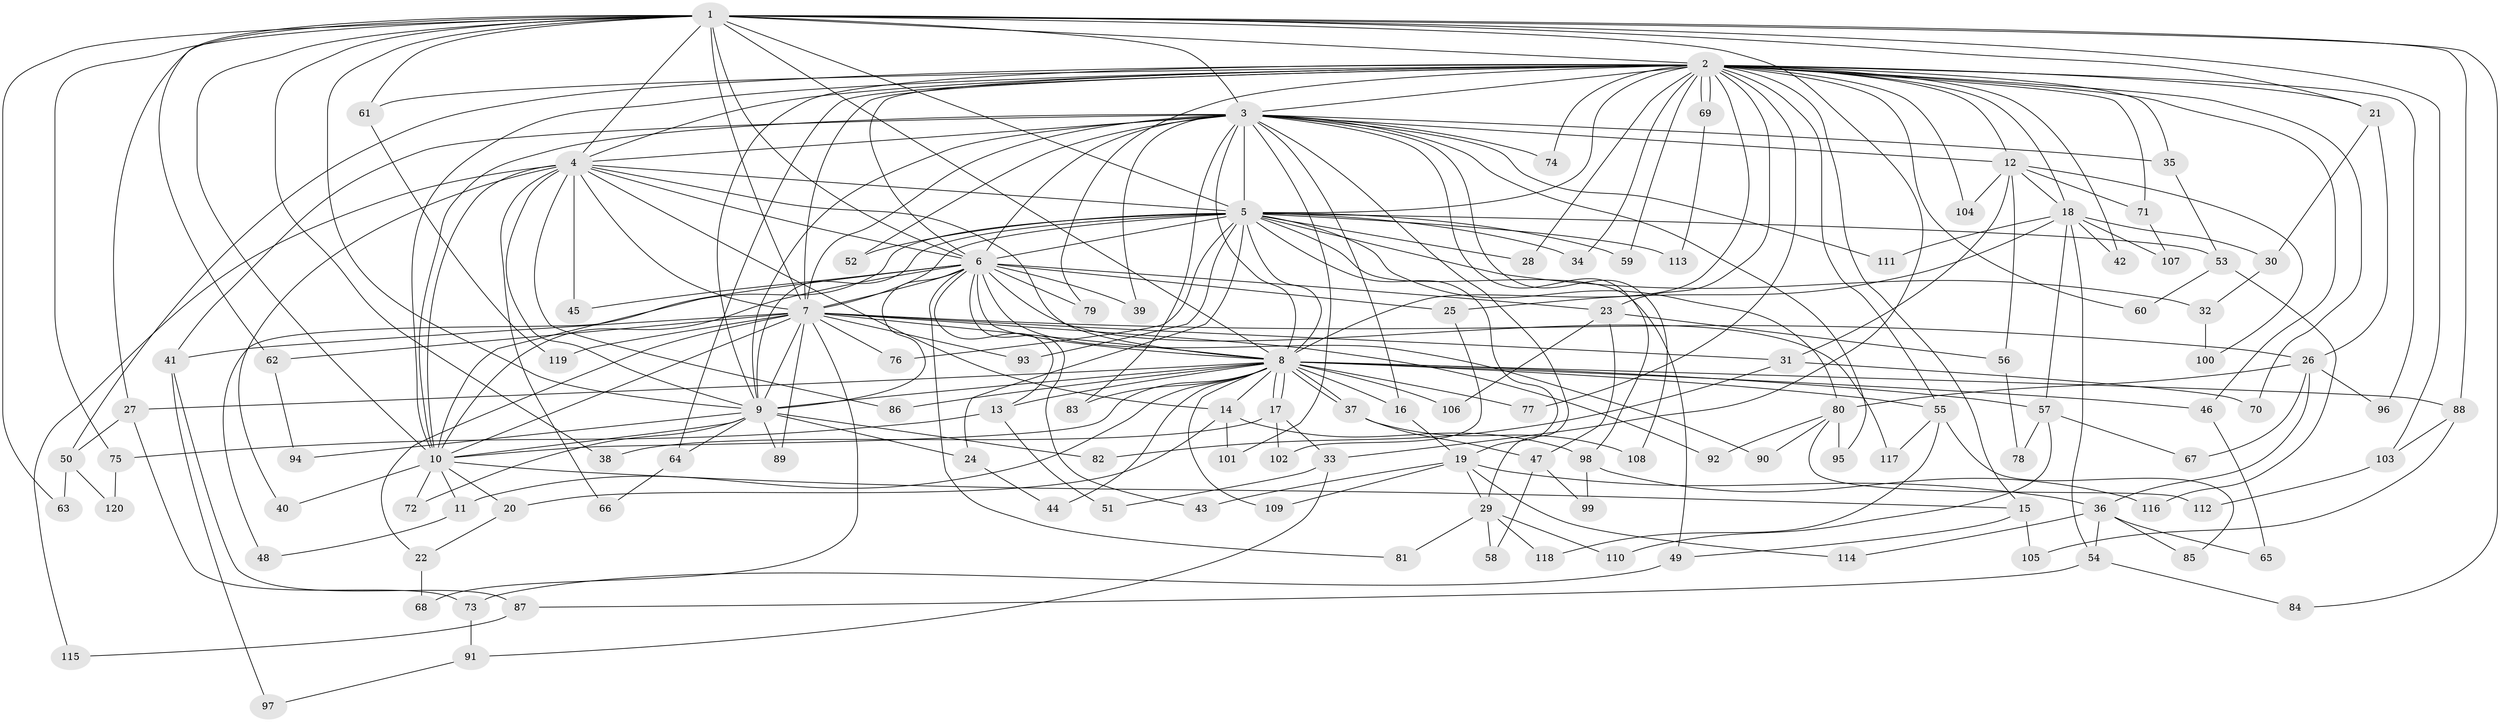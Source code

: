 // Generated by graph-tools (version 1.1) at 2025/25/03/09/25 03:25:51]
// undirected, 120 vertices, 265 edges
graph export_dot {
graph [start="1"]
  node [color=gray90,style=filled];
  1;
  2;
  3;
  4;
  5;
  6;
  7;
  8;
  9;
  10;
  11;
  12;
  13;
  14;
  15;
  16;
  17;
  18;
  19;
  20;
  21;
  22;
  23;
  24;
  25;
  26;
  27;
  28;
  29;
  30;
  31;
  32;
  33;
  34;
  35;
  36;
  37;
  38;
  39;
  40;
  41;
  42;
  43;
  44;
  45;
  46;
  47;
  48;
  49;
  50;
  51;
  52;
  53;
  54;
  55;
  56;
  57;
  58;
  59;
  60;
  61;
  62;
  63;
  64;
  65;
  66;
  67;
  68;
  69;
  70;
  71;
  72;
  73;
  74;
  75;
  76;
  77;
  78;
  79;
  80;
  81;
  82;
  83;
  84;
  85;
  86;
  87;
  88;
  89;
  90;
  91;
  92;
  93;
  94;
  95;
  96;
  97;
  98;
  99;
  100;
  101;
  102;
  103;
  104;
  105;
  106;
  107;
  108;
  109;
  110;
  111;
  112;
  113;
  114;
  115;
  116;
  117;
  118;
  119;
  120;
  1 -- 2;
  1 -- 3;
  1 -- 4;
  1 -- 5;
  1 -- 6;
  1 -- 7;
  1 -- 8;
  1 -- 9;
  1 -- 10;
  1 -- 21;
  1 -- 27;
  1 -- 33;
  1 -- 38;
  1 -- 61;
  1 -- 62;
  1 -- 63;
  1 -- 75;
  1 -- 84;
  1 -- 88;
  1 -- 103;
  2 -- 3;
  2 -- 4;
  2 -- 5;
  2 -- 6;
  2 -- 7;
  2 -- 8;
  2 -- 9;
  2 -- 10;
  2 -- 12;
  2 -- 15;
  2 -- 18;
  2 -- 21;
  2 -- 23;
  2 -- 28;
  2 -- 34;
  2 -- 35;
  2 -- 42;
  2 -- 46;
  2 -- 50;
  2 -- 55;
  2 -- 59;
  2 -- 60;
  2 -- 61;
  2 -- 64;
  2 -- 69;
  2 -- 69;
  2 -- 70;
  2 -- 71;
  2 -- 74;
  2 -- 77;
  2 -- 79;
  2 -- 96;
  2 -- 104;
  3 -- 4;
  3 -- 5;
  3 -- 6;
  3 -- 7;
  3 -- 8;
  3 -- 9;
  3 -- 10;
  3 -- 12;
  3 -- 16;
  3 -- 29;
  3 -- 35;
  3 -- 39;
  3 -- 41;
  3 -- 52;
  3 -- 74;
  3 -- 83;
  3 -- 95;
  3 -- 98;
  3 -- 101;
  3 -- 108;
  3 -- 111;
  4 -- 5;
  4 -- 6;
  4 -- 7;
  4 -- 8;
  4 -- 9;
  4 -- 10;
  4 -- 14;
  4 -- 40;
  4 -- 45;
  4 -- 66;
  4 -- 86;
  4 -- 115;
  5 -- 6;
  5 -- 7;
  5 -- 8;
  5 -- 9;
  5 -- 10;
  5 -- 19;
  5 -- 24;
  5 -- 28;
  5 -- 32;
  5 -- 34;
  5 -- 49;
  5 -- 52;
  5 -- 53;
  5 -- 59;
  5 -- 76;
  5 -- 80;
  5 -- 93;
  5 -- 113;
  6 -- 7;
  6 -- 8;
  6 -- 9;
  6 -- 10;
  6 -- 13;
  6 -- 23;
  6 -- 25;
  6 -- 39;
  6 -- 43;
  6 -- 45;
  6 -- 48;
  6 -- 79;
  6 -- 81;
  6 -- 90;
  6 -- 117;
  7 -- 8;
  7 -- 9;
  7 -- 10;
  7 -- 22;
  7 -- 26;
  7 -- 31;
  7 -- 41;
  7 -- 62;
  7 -- 68;
  7 -- 76;
  7 -- 89;
  7 -- 92;
  7 -- 93;
  7 -- 119;
  8 -- 9;
  8 -- 10;
  8 -- 11;
  8 -- 13;
  8 -- 14;
  8 -- 16;
  8 -- 17;
  8 -- 17;
  8 -- 27;
  8 -- 37;
  8 -- 37;
  8 -- 44;
  8 -- 46;
  8 -- 55;
  8 -- 57;
  8 -- 77;
  8 -- 83;
  8 -- 86;
  8 -- 88;
  8 -- 106;
  8 -- 109;
  9 -- 10;
  9 -- 24;
  9 -- 64;
  9 -- 72;
  9 -- 82;
  9 -- 89;
  9 -- 94;
  10 -- 11;
  10 -- 15;
  10 -- 20;
  10 -- 40;
  10 -- 72;
  11 -- 48;
  12 -- 18;
  12 -- 31;
  12 -- 56;
  12 -- 71;
  12 -- 100;
  12 -- 104;
  13 -- 51;
  13 -- 75;
  14 -- 20;
  14 -- 98;
  14 -- 101;
  15 -- 49;
  15 -- 105;
  16 -- 19;
  17 -- 33;
  17 -- 38;
  17 -- 102;
  18 -- 25;
  18 -- 30;
  18 -- 42;
  18 -- 54;
  18 -- 57;
  18 -- 107;
  18 -- 111;
  19 -- 29;
  19 -- 36;
  19 -- 43;
  19 -- 109;
  19 -- 114;
  20 -- 22;
  21 -- 26;
  21 -- 30;
  22 -- 68;
  23 -- 47;
  23 -- 56;
  23 -- 106;
  24 -- 44;
  25 -- 102;
  26 -- 36;
  26 -- 67;
  26 -- 80;
  26 -- 96;
  27 -- 50;
  27 -- 73;
  29 -- 58;
  29 -- 81;
  29 -- 110;
  29 -- 118;
  30 -- 32;
  31 -- 70;
  31 -- 82;
  32 -- 100;
  33 -- 51;
  33 -- 91;
  35 -- 53;
  36 -- 54;
  36 -- 65;
  36 -- 85;
  36 -- 114;
  37 -- 47;
  37 -- 108;
  41 -- 87;
  41 -- 97;
  46 -- 65;
  47 -- 58;
  47 -- 99;
  49 -- 73;
  50 -- 63;
  50 -- 120;
  53 -- 60;
  53 -- 116;
  54 -- 84;
  54 -- 87;
  55 -- 85;
  55 -- 117;
  55 -- 118;
  56 -- 78;
  57 -- 67;
  57 -- 78;
  57 -- 110;
  61 -- 119;
  62 -- 94;
  64 -- 66;
  69 -- 113;
  71 -- 107;
  73 -- 91;
  75 -- 120;
  80 -- 90;
  80 -- 92;
  80 -- 95;
  80 -- 112;
  87 -- 115;
  88 -- 103;
  88 -- 105;
  91 -- 97;
  98 -- 99;
  98 -- 116;
  103 -- 112;
}
